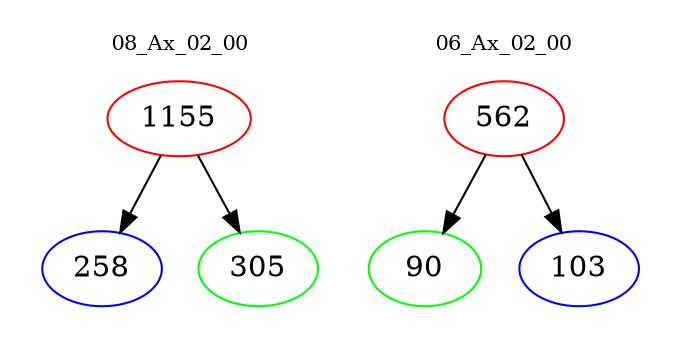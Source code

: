 digraph{
subgraph cluster_0 {
color = white
label = "08_Ax_02_00";
fontsize=10;
T0_1155 [label="1155", color="red"]
T0_1155 -> T0_258 [color="black"]
T0_258 [label="258", color="blue"]
T0_1155 -> T0_305 [color="black"]
T0_305 [label="305", color="green"]
}
subgraph cluster_1 {
color = white
label = "06_Ax_02_00";
fontsize=10;
T1_562 [label="562", color="red"]
T1_562 -> T1_90 [color="black"]
T1_90 [label="90", color="green"]
T1_562 -> T1_103 [color="black"]
T1_103 [label="103", color="blue"]
}
}
